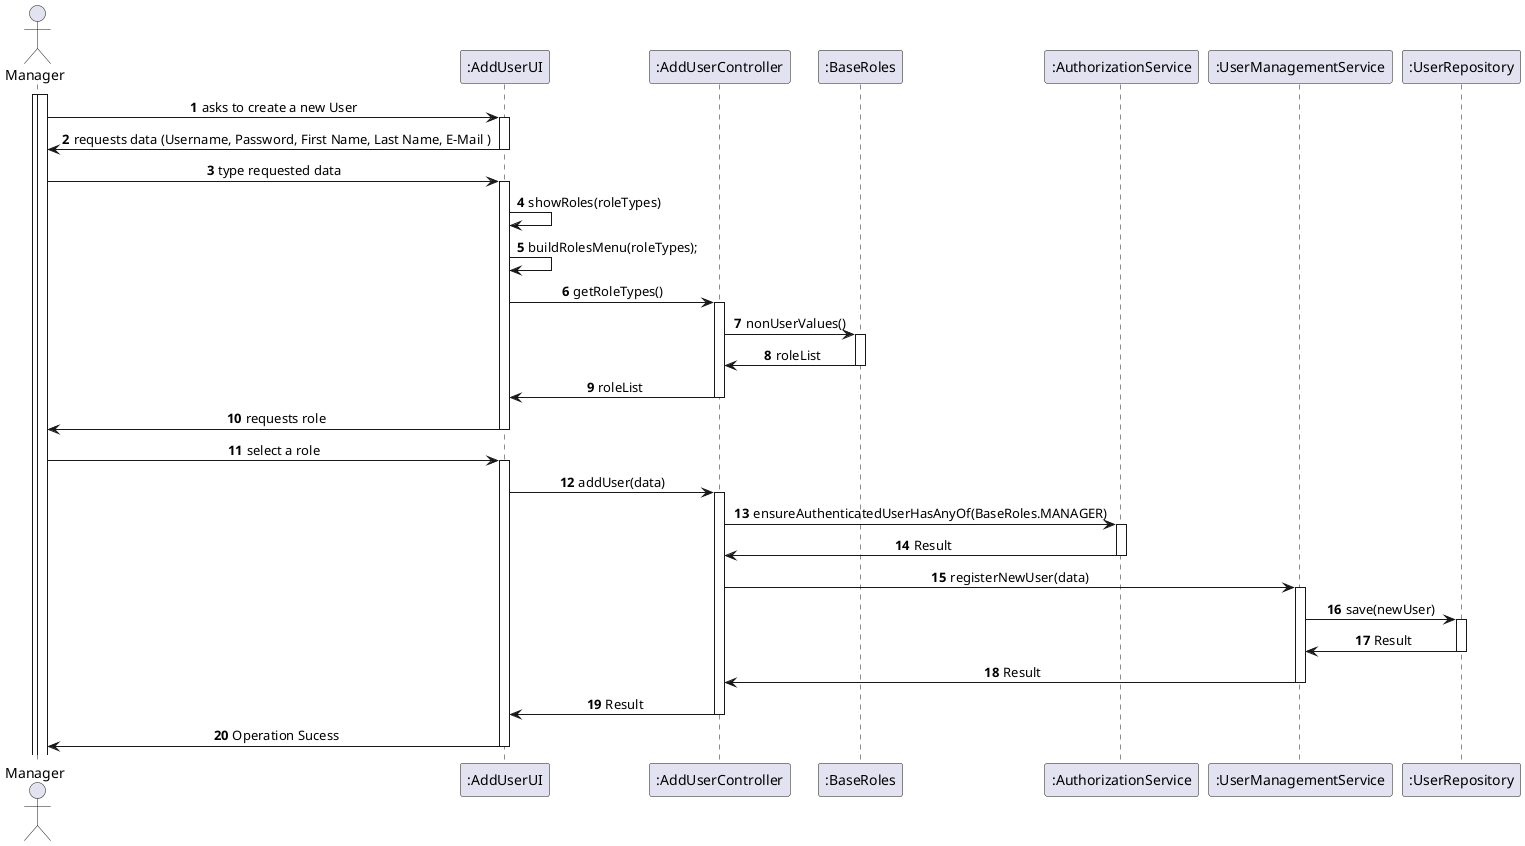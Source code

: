 @startuml

skinparam SequenceMessageAlignment center
autonumber
actor "Manager" as MANAGER

participant ":AddUserUI" as UI
participant ":AddUserController" as CRTL
participant ":BaseRoles" as ROLES
participant ":AuthorizationService" as AUZ
participant ":UserManagementService" as US
participant ":UserRepository" as USR

activate MANAGER


activate MANAGER

MANAGER -> UI : asks to create a new User
activate UI

UI -> MANAGER : requests data (Username, Password, First Name, Last Name, E-Mail )
deactivate UI
MANAGER -> UI : type requested data
activate UI
UI -> UI : showRoles(roleTypes)
UI -> UI : buildRolesMenu(roleTypes);
UI -> CRTL : getRoleTypes()
activate CRTL
CRTL-> ROLES : nonUserValues()
activate ROLES
ROLES -> CRTL : roleList
deactivate ROLES
CRTL -> UI : roleList
deactivate CRTL
UI -> MANAGER : requests role
deactivate UI
MANAGER -> UI : select a role
activate UI
UI -> CRTL : addUser(data)
activate CRTL
CRTL -> AUZ : ensureAuthenticatedUserHasAnyOf(BaseRoles.MANAGER)
activate AUZ
AUZ -> CRTL : Result
deactivate AUZ
CRTL -> US : registerNewUser(data)
activate US
US -> USR : save(newUser)
activate USR
USR -> US : Result
deactivate USR
US -> CRTL : Result
deactivate US
CRTL -> UI : Result
deactivate CRTL
UI -> MANAGER : Operation Sucess
deactivate UI



@enduml